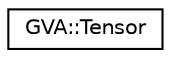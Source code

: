 digraph "Graphical Class Hierarchy"
{
 // LATEX_PDF_SIZE
  edge [fontname="Helvetica",fontsize="10",labelfontname="Helvetica",labelfontsize="10"];
  node [fontname="Helvetica",fontsize="10",shape=record];
  rankdir="LR";
  Node0 [label="GVA::Tensor",height=0.2,width=0.4,color="black", fillcolor="white", style="filled",URL="$classGVA_1_1Tensor.html",tooltip="This class represents tensor - map-like storage for inference result information, such as output blob..."];
}
